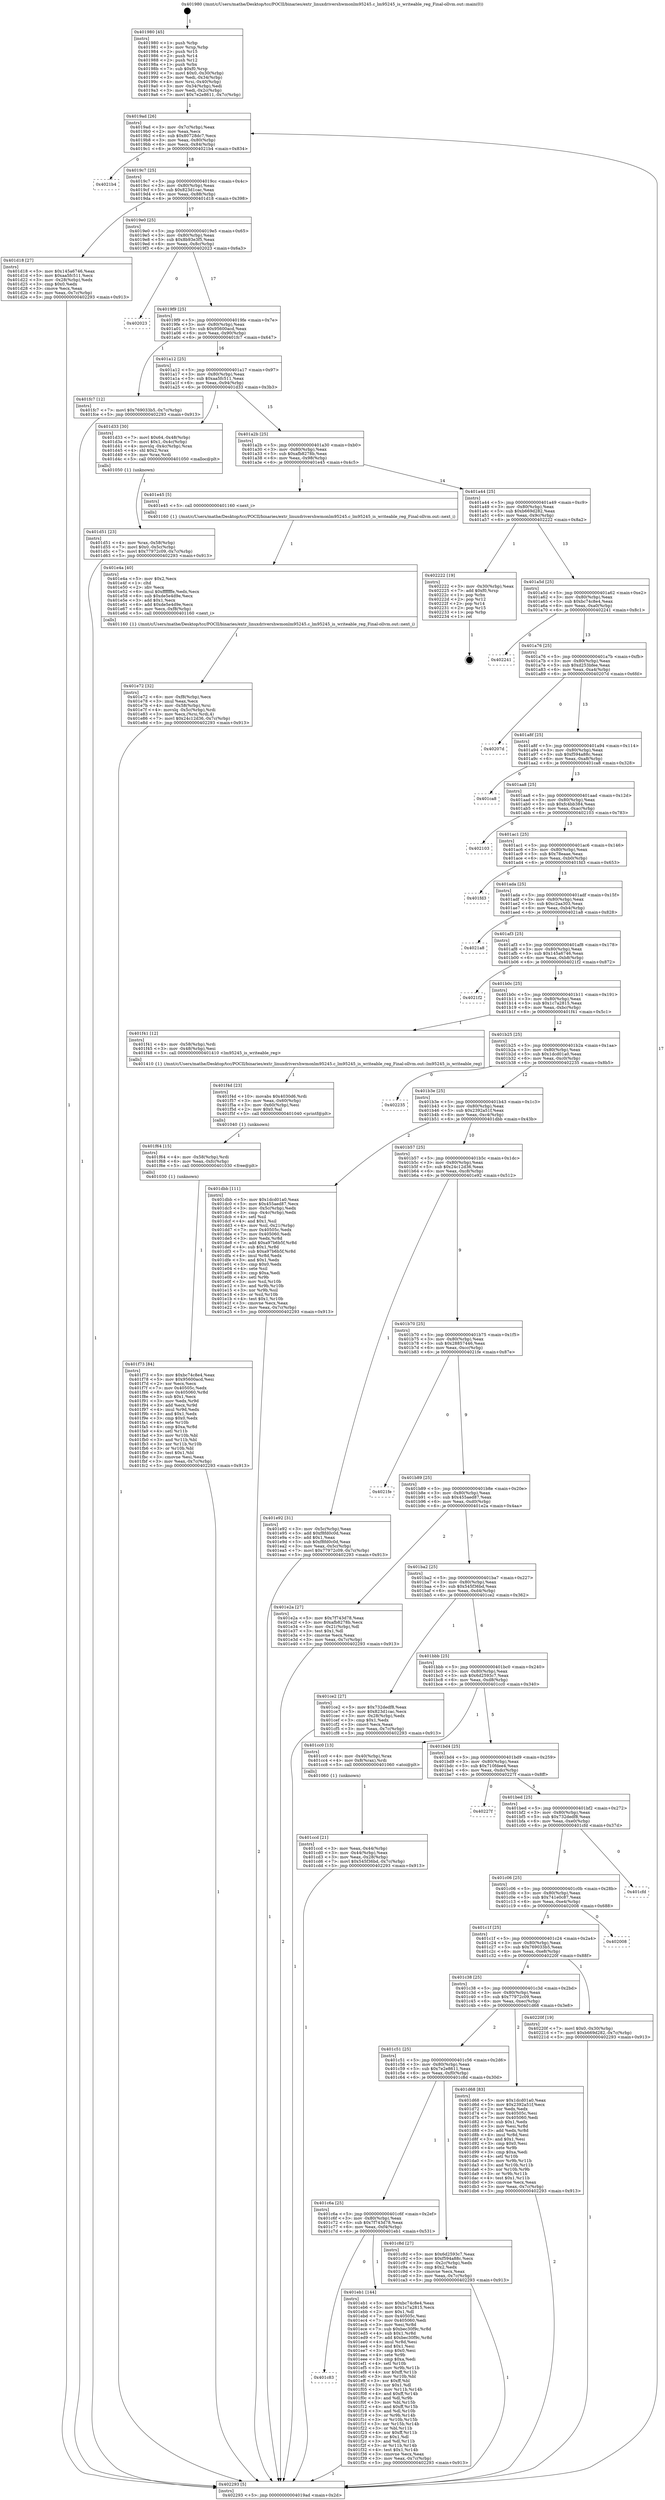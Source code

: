 digraph "0x401980" {
  label = "0x401980 (/mnt/c/Users/mathe/Desktop/tcc/POCII/binaries/extr_linuxdrivershwmonlm95245.c_lm95245_is_writeable_reg_Final-ollvm.out::main(0))"
  labelloc = "t"
  node[shape=record]

  Entry [label="",width=0.3,height=0.3,shape=circle,fillcolor=black,style=filled]
  "0x4019ad" [label="{
     0x4019ad [26]\l
     | [instrs]\l
     &nbsp;&nbsp;0x4019ad \<+3\>: mov -0x7c(%rbp),%eax\l
     &nbsp;&nbsp;0x4019b0 \<+2\>: mov %eax,%ecx\l
     &nbsp;&nbsp;0x4019b2 \<+6\>: sub $0x80728dc7,%ecx\l
     &nbsp;&nbsp;0x4019b8 \<+3\>: mov %eax,-0x80(%rbp)\l
     &nbsp;&nbsp;0x4019bb \<+6\>: mov %ecx,-0x84(%rbp)\l
     &nbsp;&nbsp;0x4019c1 \<+6\>: je 00000000004021b4 \<main+0x834\>\l
  }"]
  "0x4021b4" [label="{
     0x4021b4\l
  }", style=dashed]
  "0x4019c7" [label="{
     0x4019c7 [25]\l
     | [instrs]\l
     &nbsp;&nbsp;0x4019c7 \<+5\>: jmp 00000000004019cc \<main+0x4c\>\l
     &nbsp;&nbsp;0x4019cc \<+3\>: mov -0x80(%rbp),%eax\l
     &nbsp;&nbsp;0x4019cf \<+5\>: sub $0x823d1cac,%eax\l
     &nbsp;&nbsp;0x4019d4 \<+6\>: mov %eax,-0x88(%rbp)\l
     &nbsp;&nbsp;0x4019da \<+6\>: je 0000000000401d18 \<main+0x398\>\l
  }"]
  Exit [label="",width=0.3,height=0.3,shape=circle,fillcolor=black,style=filled,peripheries=2]
  "0x401d18" [label="{
     0x401d18 [27]\l
     | [instrs]\l
     &nbsp;&nbsp;0x401d18 \<+5\>: mov $0x145a6746,%eax\l
     &nbsp;&nbsp;0x401d1d \<+5\>: mov $0xaa5fc511,%ecx\l
     &nbsp;&nbsp;0x401d22 \<+3\>: mov -0x28(%rbp),%edx\l
     &nbsp;&nbsp;0x401d25 \<+3\>: cmp $0x0,%edx\l
     &nbsp;&nbsp;0x401d28 \<+3\>: cmove %ecx,%eax\l
     &nbsp;&nbsp;0x401d2b \<+3\>: mov %eax,-0x7c(%rbp)\l
     &nbsp;&nbsp;0x401d2e \<+5\>: jmp 0000000000402293 \<main+0x913\>\l
  }"]
  "0x4019e0" [label="{
     0x4019e0 [25]\l
     | [instrs]\l
     &nbsp;&nbsp;0x4019e0 \<+5\>: jmp 00000000004019e5 \<main+0x65\>\l
     &nbsp;&nbsp;0x4019e5 \<+3\>: mov -0x80(%rbp),%eax\l
     &nbsp;&nbsp;0x4019e8 \<+5\>: sub $0x8b93e3f5,%eax\l
     &nbsp;&nbsp;0x4019ed \<+6\>: mov %eax,-0x8c(%rbp)\l
     &nbsp;&nbsp;0x4019f3 \<+6\>: je 0000000000402023 \<main+0x6a3\>\l
  }"]
  "0x401f73" [label="{
     0x401f73 [84]\l
     | [instrs]\l
     &nbsp;&nbsp;0x401f73 \<+5\>: mov $0xbc74c8e4,%eax\l
     &nbsp;&nbsp;0x401f78 \<+5\>: mov $0x95600acd,%esi\l
     &nbsp;&nbsp;0x401f7d \<+2\>: xor %ecx,%ecx\l
     &nbsp;&nbsp;0x401f7f \<+7\>: mov 0x40505c,%edx\l
     &nbsp;&nbsp;0x401f86 \<+8\>: mov 0x405060,%r8d\l
     &nbsp;&nbsp;0x401f8e \<+3\>: sub $0x1,%ecx\l
     &nbsp;&nbsp;0x401f91 \<+3\>: mov %edx,%r9d\l
     &nbsp;&nbsp;0x401f94 \<+3\>: add %ecx,%r9d\l
     &nbsp;&nbsp;0x401f97 \<+4\>: imul %r9d,%edx\l
     &nbsp;&nbsp;0x401f9b \<+3\>: and $0x1,%edx\l
     &nbsp;&nbsp;0x401f9e \<+3\>: cmp $0x0,%edx\l
     &nbsp;&nbsp;0x401fa1 \<+4\>: sete %r10b\l
     &nbsp;&nbsp;0x401fa5 \<+4\>: cmp $0xa,%r8d\l
     &nbsp;&nbsp;0x401fa9 \<+4\>: setl %r11b\l
     &nbsp;&nbsp;0x401fad \<+3\>: mov %r10b,%bl\l
     &nbsp;&nbsp;0x401fb0 \<+3\>: and %r11b,%bl\l
     &nbsp;&nbsp;0x401fb3 \<+3\>: xor %r11b,%r10b\l
     &nbsp;&nbsp;0x401fb6 \<+3\>: or %r10b,%bl\l
     &nbsp;&nbsp;0x401fb9 \<+3\>: test $0x1,%bl\l
     &nbsp;&nbsp;0x401fbc \<+3\>: cmovne %esi,%eax\l
     &nbsp;&nbsp;0x401fbf \<+3\>: mov %eax,-0x7c(%rbp)\l
     &nbsp;&nbsp;0x401fc2 \<+5\>: jmp 0000000000402293 \<main+0x913\>\l
  }"]
  "0x402023" [label="{
     0x402023\l
  }", style=dashed]
  "0x4019f9" [label="{
     0x4019f9 [25]\l
     | [instrs]\l
     &nbsp;&nbsp;0x4019f9 \<+5\>: jmp 00000000004019fe \<main+0x7e\>\l
     &nbsp;&nbsp;0x4019fe \<+3\>: mov -0x80(%rbp),%eax\l
     &nbsp;&nbsp;0x401a01 \<+5\>: sub $0x95600acd,%eax\l
     &nbsp;&nbsp;0x401a06 \<+6\>: mov %eax,-0x90(%rbp)\l
     &nbsp;&nbsp;0x401a0c \<+6\>: je 0000000000401fc7 \<main+0x647\>\l
  }"]
  "0x401f64" [label="{
     0x401f64 [15]\l
     | [instrs]\l
     &nbsp;&nbsp;0x401f64 \<+4\>: mov -0x58(%rbp),%rdi\l
     &nbsp;&nbsp;0x401f68 \<+6\>: mov %eax,-0xfc(%rbp)\l
     &nbsp;&nbsp;0x401f6e \<+5\>: call 0000000000401030 \<free@plt\>\l
     | [calls]\l
     &nbsp;&nbsp;0x401030 \{1\} (unknown)\l
  }"]
  "0x401fc7" [label="{
     0x401fc7 [12]\l
     | [instrs]\l
     &nbsp;&nbsp;0x401fc7 \<+7\>: movl $0x769033b5,-0x7c(%rbp)\l
     &nbsp;&nbsp;0x401fce \<+5\>: jmp 0000000000402293 \<main+0x913\>\l
  }"]
  "0x401a12" [label="{
     0x401a12 [25]\l
     | [instrs]\l
     &nbsp;&nbsp;0x401a12 \<+5\>: jmp 0000000000401a17 \<main+0x97\>\l
     &nbsp;&nbsp;0x401a17 \<+3\>: mov -0x80(%rbp),%eax\l
     &nbsp;&nbsp;0x401a1a \<+5\>: sub $0xaa5fc511,%eax\l
     &nbsp;&nbsp;0x401a1f \<+6\>: mov %eax,-0x94(%rbp)\l
     &nbsp;&nbsp;0x401a25 \<+6\>: je 0000000000401d33 \<main+0x3b3\>\l
  }"]
  "0x401f4d" [label="{
     0x401f4d [23]\l
     | [instrs]\l
     &nbsp;&nbsp;0x401f4d \<+10\>: movabs $0x4030d6,%rdi\l
     &nbsp;&nbsp;0x401f57 \<+3\>: mov %eax,-0x60(%rbp)\l
     &nbsp;&nbsp;0x401f5a \<+3\>: mov -0x60(%rbp),%esi\l
     &nbsp;&nbsp;0x401f5d \<+2\>: mov $0x0,%al\l
     &nbsp;&nbsp;0x401f5f \<+5\>: call 0000000000401040 \<printf@plt\>\l
     | [calls]\l
     &nbsp;&nbsp;0x401040 \{1\} (unknown)\l
  }"]
  "0x401d33" [label="{
     0x401d33 [30]\l
     | [instrs]\l
     &nbsp;&nbsp;0x401d33 \<+7\>: movl $0x64,-0x48(%rbp)\l
     &nbsp;&nbsp;0x401d3a \<+7\>: movl $0x1,-0x4c(%rbp)\l
     &nbsp;&nbsp;0x401d41 \<+4\>: movslq -0x4c(%rbp),%rax\l
     &nbsp;&nbsp;0x401d45 \<+4\>: shl $0x2,%rax\l
     &nbsp;&nbsp;0x401d49 \<+3\>: mov %rax,%rdi\l
     &nbsp;&nbsp;0x401d4c \<+5\>: call 0000000000401050 \<malloc@plt\>\l
     | [calls]\l
     &nbsp;&nbsp;0x401050 \{1\} (unknown)\l
  }"]
  "0x401a2b" [label="{
     0x401a2b [25]\l
     | [instrs]\l
     &nbsp;&nbsp;0x401a2b \<+5\>: jmp 0000000000401a30 \<main+0xb0\>\l
     &nbsp;&nbsp;0x401a30 \<+3\>: mov -0x80(%rbp),%eax\l
     &nbsp;&nbsp;0x401a33 \<+5\>: sub $0xafb8278b,%eax\l
     &nbsp;&nbsp;0x401a38 \<+6\>: mov %eax,-0x98(%rbp)\l
     &nbsp;&nbsp;0x401a3e \<+6\>: je 0000000000401e45 \<main+0x4c5\>\l
  }"]
  "0x401c83" [label="{
     0x401c83\l
  }", style=dashed]
  "0x401e45" [label="{
     0x401e45 [5]\l
     | [instrs]\l
     &nbsp;&nbsp;0x401e45 \<+5\>: call 0000000000401160 \<next_i\>\l
     | [calls]\l
     &nbsp;&nbsp;0x401160 \{1\} (/mnt/c/Users/mathe/Desktop/tcc/POCII/binaries/extr_linuxdrivershwmonlm95245.c_lm95245_is_writeable_reg_Final-ollvm.out::next_i)\l
  }"]
  "0x401a44" [label="{
     0x401a44 [25]\l
     | [instrs]\l
     &nbsp;&nbsp;0x401a44 \<+5\>: jmp 0000000000401a49 \<main+0xc9\>\l
     &nbsp;&nbsp;0x401a49 \<+3\>: mov -0x80(%rbp),%eax\l
     &nbsp;&nbsp;0x401a4c \<+5\>: sub $0xb669d282,%eax\l
     &nbsp;&nbsp;0x401a51 \<+6\>: mov %eax,-0x9c(%rbp)\l
     &nbsp;&nbsp;0x401a57 \<+6\>: je 0000000000402222 \<main+0x8a2\>\l
  }"]
  "0x401eb1" [label="{
     0x401eb1 [144]\l
     | [instrs]\l
     &nbsp;&nbsp;0x401eb1 \<+5\>: mov $0xbc74c8e4,%eax\l
     &nbsp;&nbsp;0x401eb6 \<+5\>: mov $0x1c7a2815,%ecx\l
     &nbsp;&nbsp;0x401ebb \<+2\>: mov $0x1,%dl\l
     &nbsp;&nbsp;0x401ebd \<+7\>: mov 0x40505c,%esi\l
     &nbsp;&nbsp;0x401ec4 \<+7\>: mov 0x405060,%edi\l
     &nbsp;&nbsp;0x401ecb \<+3\>: mov %esi,%r8d\l
     &nbsp;&nbsp;0x401ece \<+7\>: sub $0xbec30f9c,%r8d\l
     &nbsp;&nbsp;0x401ed5 \<+4\>: sub $0x1,%r8d\l
     &nbsp;&nbsp;0x401ed9 \<+7\>: add $0xbec30f9c,%r8d\l
     &nbsp;&nbsp;0x401ee0 \<+4\>: imul %r8d,%esi\l
     &nbsp;&nbsp;0x401ee4 \<+3\>: and $0x1,%esi\l
     &nbsp;&nbsp;0x401ee7 \<+3\>: cmp $0x0,%esi\l
     &nbsp;&nbsp;0x401eea \<+4\>: sete %r9b\l
     &nbsp;&nbsp;0x401eee \<+3\>: cmp $0xa,%edi\l
     &nbsp;&nbsp;0x401ef1 \<+4\>: setl %r10b\l
     &nbsp;&nbsp;0x401ef5 \<+3\>: mov %r9b,%r11b\l
     &nbsp;&nbsp;0x401ef8 \<+4\>: xor $0xff,%r11b\l
     &nbsp;&nbsp;0x401efc \<+3\>: mov %r10b,%bl\l
     &nbsp;&nbsp;0x401eff \<+3\>: xor $0xff,%bl\l
     &nbsp;&nbsp;0x401f02 \<+3\>: xor $0x1,%dl\l
     &nbsp;&nbsp;0x401f05 \<+3\>: mov %r11b,%r14b\l
     &nbsp;&nbsp;0x401f08 \<+4\>: and $0xff,%r14b\l
     &nbsp;&nbsp;0x401f0c \<+3\>: and %dl,%r9b\l
     &nbsp;&nbsp;0x401f0f \<+3\>: mov %bl,%r15b\l
     &nbsp;&nbsp;0x401f12 \<+4\>: and $0xff,%r15b\l
     &nbsp;&nbsp;0x401f16 \<+3\>: and %dl,%r10b\l
     &nbsp;&nbsp;0x401f19 \<+3\>: or %r9b,%r14b\l
     &nbsp;&nbsp;0x401f1c \<+3\>: or %r10b,%r15b\l
     &nbsp;&nbsp;0x401f1f \<+3\>: xor %r15b,%r14b\l
     &nbsp;&nbsp;0x401f22 \<+3\>: or %bl,%r11b\l
     &nbsp;&nbsp;0x401f25 \<+4\>: xor $0xff,%r11b\l
     &nbsp;&nbsp;0x401f29 \<+3\>: or $0x1,%dl\l
     &nbsp;&nbsp;0x401f2c \<+3\>: and %dl,%r11b\l
     &nbsp;&nbsp;0x401f2f \<+3\>: or %r11b,%r14b\l
     &nbsp;&nbsp;0x401f32 \<+4\>: test $0x1,%r14b\l
     &nbsp;&nbsp;0x401f36 \<+3\>: cmovne %ecx,%eax\l
     &nbsp;&nbsp;0x401f39 \<+3\>: mov %eax,-0x7c(%rbp)\l
     &nbsp;&nbsp;0x401f3c \<+5\>: jmp 0000000000402293 \<main+0x913\>\l
  }"]
  "0x402222" [label="{
     0x402222 [19]\l
     | [instrs]\l
     &nbsp;&nbsp;0x402222 \<+3\>: mov -0x30(%rbp),%eax\l
     &nbsp;&nbsp;0x402225 \<+7\>: add $0xf0,%rsp\l
     &nbsp;&nbsp;0x40222c \<+1\>: pop %rbx\l
     &nbsp;&nbsp;0x40222d \<+2\>: pop %r12\l
     &nbsp;&nbsp;0x40222f \<+2\>: pop %r14\l
     &nbsp;&nbsp;0x402231 \<+2\>: pop %r15\l
     &nbsp;&nbsp;0x402233 \<+1\>: pop %rbp\l
     &nbsp;&nbsp;0x402234 \<+1\>: ret\l
  }"]
  "0x401a5d" [label="{
     0x401a5d [25]\l
     | [instrs]\l
     &nbsp;&nbsp;0x401a5d \<+5\>: jmp 0000000000401a62 \<main+0xe2\>\l
     &nbsp;&nbsp;0x401a62 \<+3\>: mov -0x80(%rbp),%eax\l
     &nbsp;&nbsp;0x401a65 \<+5\>: sub $0xbc74c8e4,%eax\l
     &nbsp;&nbsp;0x401a6a \<+6\>: mov %eax,-0xa0(%rbp)\l
     &nbsp;&nbsp;0x401a70 \<+6\>: je 0000000000402241 \<main+0x8c1\>\l
  }"]
  "0x401e72" [label="{
     0x401e72 [32]\l
     | [instrs]\l
     &nbsp;&nbsp;0x401e72 \<+6\>: mov -0xf8(%rbp),%ecx\l
     &nbsp;&nbsp;0x401e78 \<+3\>: imul %eax,%ecx\l
     &nbsp;&nbsp;0x401e7b \<+4\>: mov -0x58(%rbp),%rsi\l
     &nbsp;&nbsp;0x401e7f \<+4\>: movslq -0x5c(%rbp),%rdi\l
     &nbsp;&nbsp;0x401e83 \<+3\>: mov %ecx,(%rsi,%rdi,4)\l
     &nbsp;&nbsp;0x401e86 \<+7\>: movl $0x24c12d36,-0x7c(%rbp)\l
     &nbsp;&nbsp;0x401e8d \<+5\>: jmp 0000000000402293 \<main+0x913\>\l
  }"]
  "0x402241" [label="{
     0x402241\l
  }", style=dashed]
  "0x401a76" [label="{
     0x401a76 [25]\l
     | [instrs]\l
     &nbsp;&nbsp;0x401a76 \<+5\>: jmp 0000000000401a7b \<main+0xfb\>\l
     &nbsp;&nbsp;0x401a7b \<+3\>: mov -0x80(%rbp),%eax\l
     &nbsp;&nbsp;0x401a7e \<+5\>: sub $0xd253bfee,%eax\l
     &nbsp;&nbsp;0x401a83 \<+6\>: mov %eax,-0xa4(%rbp)\l
     &nbsp;&nbsp;0x401a89 \<+6\>: je 000000000040207d \<main+0x6fd\>\l
  }"]
  "0x401e4a" [label="{
     0x401e4a [40]\l
     | [instrs]\l
     &nbsp;&nbsp;0x401e4a \<+5\>: mov $0x2,%ecx\l
     &nbsp;&nbsp;0x401e4f \<+1\>: cltd\l
     &nbsp;&nbsp;0x401e50 \<+2\>: idiv %ecx\l
     &nbsp;&nbsp;0x401e52 \<+6\>: imul $0xfffffffe,%edx,%ecx\l
     &nbsp;&nbsp;0x401e58 \<+6\>: sub $0xde5e4d9e,%ecx\l
     &nbsp;&nbsp;0x401e5e \<+3\>: add $0x1,%ecx\l
     &nbsp;&nbsp;0x401e61 \<+6\>: add $0xde5e4d9e,%ecx\l
     &nbsp;&nbsp;0x401e67 \<+6\>: mov %ecx,-0xf8(%rbp)\l
     &nbsp;&nbsp;0x401e6d \<+5\>: call 0000000000401160 \<next_i\>\l
     | [calls]\l
     &nbsp;&nbsp;0x401160 \{1\} (/mnt/c/Users/mathe/Desktop/tcc/POCII/binaries/extr_linuxdrivershwmonlm95245.c_lm95245_is_writeable_reg_Final-ollvm.out::next_i)\l
  }"]
  "0x40207d" [label="{
     0x40207d\l
  }", style=dashed]
  "0x401a8f" [label="{
     0x401a8f [25]\l
     | [instrs]\l
     &nbsp;&nbsp;0x401a8f \<+5\>: jmp 0000000000401a94 \<main+0x114\>\l
     &nbsp;&nbsp;0x401a94 \<+3\>: mov -0x80(%rbp),%eax\l
     &nbsp;&nbsp;0x401a97 \<+5\>: sub $0xf594a88c,%eax\l
     &nbsp;&nbsp;0x401a9c \<+6\>: mov %eax,-0xa8(%rbp)\l
     &nbsp;&nbsp;0x401aa2 \<+6\>: je 0000000000401ca8 \<main+0x328\>\l
  }"]
  "0x401d51" [label="{
     0x401d51 [23]\l
     | [instrs]\l
     &nbsp;&nbsp;0x401d51 \<+4\>: mov %rax,-0x58(%rbp)\l
     &nbsp;&nbsp;0x401d55 \<+7\>: movl $0x0,-0x5c(%rbp)\l
     &nbsp;&nbsp;0x401d5c \<+7\>: movl $0x77972c09,-0x7c(%rbp)\l
     &nbsp;&nbsp;0x401d63 \<+5\>: jmp 0000000000402293 \<main+0x913\>\l
  }"]
  "0x401ca8" [label="{
     0x401ca8\l
  }", style=dashed]
  "0x401aa8" [label="{
     0x401aa8 [25]\l
     | [instrs]\l
     &nbsp;&nbsp;0x401aa8 \<+5\>: jmp 0000000000401aad \<main+0x12d\>\l
     &nbsp;&nbsp;0x401aad \<+3\>: mov -0x80(%rbp),%eax\l
     &nbsp;&nbsp;0x401ab0 \<+5\>: sub $0xfc4bb384,%eax\l
     &nbsp;&nbsp;0x401ab5 \<+6\>: mov %eax,-0xac(%rbp)\l
     &nbsp;&nbsp;0x401abb \<+6\>: je 0000000000402103 \<main+0x783\>\l
  }"]
  "0x401ccd" [label="{
     0x401ccd [21]\l
     | [instrs]\l
     &nbsp;&nbsp;0x401ccd \<+3\>: mov %eax,-0x44(%rbp)\l
     &nbsp;&nbsp;0x401cd0 \<+3\>: mov -0x44(%rbp),%eax\l
     &nbsp;&nbsp;0x401cd3 \<+3\>: mov %eax,-0x28(%rbp)\l
     &nbsp;&nbsp;0x401cd6 \<+7\>: movl $0x545f36bd,-0x7c(%rbp)\l
     &nbsp;&nbsp;0x401cdd \<+5\>: jmp 0000000000402293 \<main+0x913\>\l
  }"]
  "0x402103" [label="{
     0x402103\l
  }", style=dashed]
  "0x401ac1" [label="{
     0x401ac1 [25]\l
     | [instrs]\l
     &nbsp;&nbsp;0x401ac1 \<+5\>: jmp 0000000000401ac6 \<main+0x146\>\l
     &nbsp;&nbsp;0x401ac6 \<+3\>: mov -0x80(%rbp),%eax\l
     &nbsp;&nbsp;0x401ac9 \<+5\>: sub $0x78eaae,%eax\l
     &nbsp;&nbsp;0x401ace \<+6\>: mov %eax,-0xb0(%rbp)\l
     &nbsp;&nbsp;0x401ad4 \<+6\>: je 0000000000401fd3 \<main+0x653\>\l
  }"]
  "0x401980" [label="{
     0x401980 [45]\l
     | [instrs]\l
     &nbsp;&nbsp;0x401980 \<+1\>: push %rbp\l
     &nbsp;&nbsp;0x401981 \<+3\>: mov %rsp,%rbp\l
     &nbsp;&nbsp;0x401984 \<+2\>: push %r15\l
     &nbsp;&nbsp;0x401986 \<+2\>: push %r14\l
     &nbsp;&nbsp;0x401988 \<+2\>: push %r12\l
     &nbsp;&nbsp;0x40198a \<+1\>: push %rbx\l
     &nbsp;&nbsp;0x40198b \<+7\>: sub $0xf0,%rsp\l
     &nbsp;&nbsp;0x401992 \<+7\>: movl $0x0,-0x30(%rbp)\l
     &nbsp;&nbsp;0x401999 \<+3\>: mov %edi,-0x34(%rbp)\l
     &nbsp;&nbsp;0x40199c \<+4\>: mov %rsi,-0x40(%rbp)\l
     &nbsp;&nbsp;0x4019a0 \<+3\>: mov -0x34(%rbp),%edi\l
     &nbsp;&nbsp;0x4019a3 \<+3\>: mov %edi,-0x2c(%rbp)\l
     &nbsp;&nbsp;0x4019a6 \<+7\>: movl $0x7e2e8611,-0x7c(%rbp)\l
  }"]
  "0x401fd3" [label="{
     0x401fd3\l
  }", style=dashed]
  "0x401ada" [label="{
     0x401ada [25]\l
     | [instrs]\l
     &nbsp;&nbsp;0x401ada \<+5\>: jmp 0000000000401adf \<main+0x15f\>\l
     &nbsp;&nbsp;0x401adf \<+3\>: mov -0x80(%rbp),%eax\l
     &nbsp;&nbsp;0x401ae2 \<+5\>: sub $0xc2aa303,%eax\l
     &nbsp;&nbsp;0x401ae7 \<+6\>: mov %eax,-0xb4(%rbp)\l
     &nbsp;&nbsp;0x401aed \<+6\>: je 00000000004021a8 \<main+0x828\>\l
  }"]
  "0x402293" [label="{
     0x402293 [5]\l
     | [instrs]\l
     &nbsp;&nbsp;0x402293 \<+5\>: jmp 00000000004019ad \<main+0x2d\>\l
  }"]
  "0x4021a8" [label="{
     0x4021a8\l
  }", style=dashed]
  "0x401af3" [label="{
     0x401af3 [25]\l
     | [instrs]\l
     &nbsp;&nbsp;0x401af3 \<+5\>: jmp 0000000000401af8 \<main+0x178\>\l
     &nbsp;&nbsp;0x401af8 \<+3\>: mov -0x80(%rbp),%eax\l
     &nbsp;&nbsp;0x401afb \<+5\>: sub $0x145a6746,%eax\l
     &nbsp;&nbsp;0x401b00 \<+6\>: mov %eax,-0xb8(%rbp)\l
     &nbsp;&nbsp;0x401b06 \<+6\>: je 00000000004021f2 \<main+0x872\>\l
  }"]
  "0x401c6a" [label="{
     0x401c6a [25]\l
     | [instrs]\l
     &nbsp;&nbsp;0x401c6a \<+5\>: jmp 0000000000401c6f \<main+0x2ef\>\l
     &nbsp;&nbsp;0x401c6f \<+3\>: mov -0x80(%rbp),%eax\l
     &nbsp;&nbsp;0x401c72 \<+5\>: sub $0x7f743d78,%eax\l
     &nbsp;&nbsp;0x401c77 \<+6\>: mov %eax,-0xf4(%rbp)\l
     &nbsp;&nbsp;0x401c7d \<+6\>: je 0000000000401eb1 \<main+0x531\>\l
  }"]
  "0x4021f2" [label="{
     0x4021f2\l
  }", style=dashed]
  "0x401b0c" [label="{
     0x401b0c [25]\l
     | [instrs]\l
     &nbsp;&nbsp;0x401b0c \<+5\>: jmp 0000000000401b11 \<main+0x191\>\l
     &nbsp;&nbsp;0x401b11 \<+3\>: mov -0x80(%rbp),%eax\l
     &nbsp;&nbsp;0x401b14 \<+5\>: sub $0x1c7a2815,%eax\l
     &nbsp;&nbsp;0x401b19 \<+6\>: mov %eax,-0xbc(%rbp)\l
     &nbsp;&nbsp;0x401b1f \<+6\>: je 0000000000401f41 \<main+0x5c1\>\l
  }"]
  "0x401c8d" [label="{
     0x401c8d [27]\l
     | [instrs]\l
     &nbsp;&nbsp;0x401c8d \<+5\>: mov $0x6d2593c7,%eax\l
     &nbsp;&nbsp;0x401c92 \<+5\>: mov $0xf594a88c,%ecx\l
     &nbsp;&nbsp;0x401c97 \<+3\>: mov -0x2c(%rbp),%edx\l
     &nbsp;&nbsp;0x401c9a \<+3\>: cmp $0x2,%edx\l
     &nbsp;&nbsp;0x401c9d \<+3\>: cmovne %ecx,%eax\l
     &nbsp;&nbsp;0x401ca0 \<+3\>: mov %eax,-0x7c(%rbp)\l
     &nbsp;&nbsp;0x401ca3 \<+5\>: jmp 0000000000402293 \<main+0x913\>\l
  }"]
  "0x401f41" [label="{
     0x401f41 [12]\l
     | [instrs]\l
     &nbsp;&nbsp;0x401f41 \<+4\>: mov -0x58(%rbp),%rdi\l
     &nbsp;&nbsp;0x401f45 \<+3\>: mov -0x48(%rbp),%esi\l
     &nbsp;&nbsp;0x401f48 \<+5\>: call 0000000000401410 \<lm95245_is_writeable_reg\>\l
     | [calls]\l
     &nbsp;&nbsp;0x401410 \{1\} (/mnt/c/Users/mathe/Desktop/tcc/POCII/binaries/extr_linuxdrivershwmonlm95245.c_lm95245_is_writeable_reg_Final-ollvm.out::lm95245_is_writeable_reg)\l
  }"]
  "0x401b25" [label="{
     0x401b25 [25]\l
     | [instrs]\l
     &nbsp;&nbsp;0x401b25 \<+5\>: jmp 0000000000401b2a \<main+0x1aa\>\l
     &nbsp;&nbsp;0x401b2a \<+3\>: mov -0x80(%rbp),%eax\l
     &nbsp;&nbsp;0x401b2d \<+5\>: sub $0x1dcd01a0,%eax\l
     &nbsp;&nbsp;0x401b32 \<+6\>: mov %eax,-0xc0(%rbp)\l
     &nbsp;&nbsp;0x401b38 \<+6\>: je 0000000000402235 \<main+0x8b5\>\l
  }"]
  "0x401c51" [label="{
     0x401c51 [25]\l
     | [instrs]\l
     &nbsp;&nbsp;0x401c51 \<+5\>: jmp 0000000000401c56 \<main+0x2d6\>\l
     &nbsp;&nbsp;0x401c56 \<+3\>: mov -0x80(%rbp),%eax\l
     &nbsp;&nbsp;0x401c59 \<+5\>: sub $0x7e2e8611,%eax\l
     &nbsp;&nbsp;0x401c5e \<+6\>: mov %eax,-0xf0(%rbp)\l
     &nbsp;&nbsp;0x401c64 \<+6\>: je 0000000000401c8d \<main+0x30d\>\l
  }"]
  "0x402235" [label="{
     0x402235\l
  }", style=dashed]
  "0x401b3e" [label="{
     0x401b3e [25]\l
     | [instrs]\l
     &nbsp;&nbsp;0x401b3e \<+5\>: jmp 0000000000401b43 \<main+0x1c3\>\l
     &nbsp;&nbsp;0x401b43 \<+3\>: mov -0x80(%rbp),%eax\l
     &nbsp;&nbsp;0x401b46 \<+5\>: sub $0x2392a51f,%eax\l
     &nbsp;&nbsp;0x401b4b \<+6\>: mov %eax,-0xc4(%rbp)\l
     &nbsp;&nbsp;0x401b51 \<+6\>: je 0000000000401dbb \<main+0x43b\>\l
  }"]
  "0x401d68" [label="{
     0x401d68 [83]\l
     | [instrs]\l
     &nbsp;&nbsp;0x401d68 \<+5\>: mov $0x1dcd01a0,%eax\l
     &nbsp;&nbsp;0x401d6d \<+5\>: mov $0x2392a51f,%ecx\l
     &nbsp;&nbsp;0x401d72 \<+2\>: xor %edx,%edx\l
     &nbsp;&nbsp;0x401d74 \<+7\>: mov 0x40505c,%esi\l
     &nbsp;&nbsp;0x401d7b \<+7\>: mov 0x405060,%edi\l
     &nbsp;&nbsp;0x401d82 \<+3\>: sub $0x1,%edx\l
     &nbsp;&nbsp;0x401d85 \<+3\>: mov %esi,%r8d\l
     &nbsp;&nbsp;0x401d88 \<+3\>: add %edx,%r8d\l
     &nbsp;&nbsp;0x401d8b \<+4\>: imul %r8d,%esi\l
     &nbsp;&nbsp;0x401d8f \<+3\>: and $0x1,%esi\l
     &nbsp;&nbsp;0x401d92 \<+3\>: cmp $0x0,%esi\l
     &nbsp;&nbsp;0x401d95 \<+4\>: sete %r9b\l
     &nbsp;&nbsp;0x401d99 \<+3\>: cmp $0xa,%edi\l
     &nbsp;&nbsp;0x401d9c \<+4\>: setl %r10b\l
     &nbsp;&nbsp;0x401da0 \<+3\>: mov %r9b,%r11b\l
     &nbsp;&nbsp;0x401da3 \<+3\>: and %r10b,%r11b\l
     &nbsp;&nbsp;0x401da6 \<+3\>: xor %r10b,%r9b\l
     &nbsp;&nbsp;0x401da9 \<+3\>: or %r9b,%r11b\l
     &nbsp;&nbsp;0x401dac \<+4\>: test $0x1,%r11b\l
     &nbsp;&nbsp;0x401db0 \<+3\>: cmovne %ecx,%eax\l
     &nbsp;&nbsp;0x401db3 \<+3\>: mov %eax,-0x7c(%rbp)\l
     &nbsp;&nbsp;0x401db6 \<+5\>: jmp 0000000000402293 \<main+0x913\>\l
  }"]
  "0x401dbb" [label="{
     0x401dbb [111]\l
     | [instrs]\l
     &nbsp;&nbsp;0x401dbb \<+5\>: mov $0x1dcd01a0,%eax\l
     &nbsp;&nbsp;0x401dc0 \<+5\>: mov $0x455aed87,%ecx\l
     &nbsp;&nbsp;0x401dc5 \<+3\>: mov -0x5c(%rbp),%edx\l
     &nbsp;&nbsp;0x401dc8 \<+3\>: cmp -0x4c(%rbp),%edx\l
     &nbsp;&nbsp;0x401dcb \<+4\>: setl %sil\l
     &nbsp;&nbsp;0x401dcf \<+4\>: and $0x1,%sil\l
     &nbsp;&nbsp;0x401dd3 \<+4\>: mov %sil,-0x21(%rbp)\l
     &nbsp;&nbsp;0x401dd7 \<+7\>: mov 0x40505c,%edx\l
     &nbsp;&nbsp;0x401dde \<+7\>: mov 0x405060,%edi\l
     &nbsp;&nbsp;0x401de5 \<+3\>: mov %edx,%r8d\l
     &nbsp;&nbsp;0x401de8 \<+7\>: add $0xa97b6b5f,%r8d\l
     &nbsp;&nbsp;0x401def \<+4\>: sub $0x1,%r8d\l
     &nbsp;&nbsp;0x401df3 \<+7\>: sub $0xa97b6b5f,%r8d\l
     &nbsp;&nbsp;0x401dfa \<+4\>: imul %r8d,%edx\l
     &nbsp;&nbsp;0x401dfe \<+3\>: and $0x1,%edx\l
     &nbsp;&nbsp;0x401e01 \<+3\>: cmp $0x0,%edx\l
     &nbsp;&nbsp;0x401e04 \<+4\>: sete %sil\l
     &nbsp;&nbsp;0x401e08 \<+3\>: cmp $0xa,%edi\l
     &nbsp;&nbsp;0x401e0b \<+4\>: setl %r9b\l
     &nbsp;&nbsp;0x401e0f \<+3\>: mov %sil,%r10b\l
     &nbsp;&nbsp;0x401e12 \<+3\>: and %r9b,%r10b\l
     &nbsp;&nbsp;0x401e15 \<+3\>: xor %r9b,%sil\l
     &nbsp;&nbsp;0x401e18 \<+3\>: or %sil,%r10b\l
     &nbsp;&nbsp;0x401e1b \<+4\>: test $0x1,%r10b\l
     &nbsp;&nbsp;0x401e1f \<+3\>: cmovne %ecx,%eax\l
     &nbsp;&nbsp;0x401e22 \<+3\>: mov %eax,-0x7c(%rbp)\l
     &nbsp;&nbsp;0x401e25 \<+5\>: jmp 0000000000402293 \<main+0x913\>\l
  }"]
  "0x401b57" [label="{
     0x401b57 [25]\l
     | [instrs]\l
     &nbsp;&nbsp;0x401b57 \<+5\>: jmp 0000000000401b5c \<main+0x1dc\>\l
     &nbsp;&nbsp;0x401b5c \<+3\>: mov -0x80(%rbp),%eax\l
     &nbsp;&nbsp;0x401b5f \<+5\>: sub $0x24c12d36,%eax\l
     &nbsp;&nbsp;0x401b64 \<+6\>: mov %eax,-0xc8(%rbp)\l
     &nbsp;&nbsp;0x401b6a \<+6\>: je 0000000000401e92 \<main+0x512\>\l
  }"]
  "0x401c38" [label="{
     0x401c38 [25]\l
     | [instrs]\l
     &nbsp;&nbsp;0x401c38 \<+5\>: jmp 0000000000401c3d \<main+0x2bd\>\l
     &nbsp;&nbsp;0x401c3d \<+3\>: mov -0x80(%rbp),%eax\l
     &nbsp;&nbsp;0x401c40 \<+5\>: sub $0x77972c09,%eax\l
     &nbsp;&nbsp;0x401c45 \<+6\>: mov %eax,-0xec(%rbp)\l
     &nbsp;&nbsp;0x401c4b \<+6\>: je 0000000000401d68 \<main+0x3e8\>\l
  }"]
  "0x401e92" [label="{
     0x401e92 [31]\l
     | [instrs]\l
     &nbsp;&nbsp;0x401e92 \<+3\>: mov -0x5c(%rbp),%eax\l
     &nbsp;&nbsp;0x401e95 \<+5\>: add $0xf8fd0c0d,%eax\l
     &nbsp;&nbsp;0x401e9a \<+3\>: add $0x1,%eax\l
     &nbsp;&nbsp;0x401e9d \<+5\>: sub $0xf8fd0c0d,%eax\l
     &nbsp;&nbsp;0x401ea2 \<+3\>: mov %eax,-0x5c(%rbp)\l
     &nbsp;&nbsp;0x401ea5 \<+7\>: movl $0x77972c09,-0x7c(%rbp)\l
     &nbsp;&nbsp;0x401eac \<+5\>: jmp 0000000000402293 \<main+0x913\>\l
  }"]
  "0x401b70" [label="{
     0x401b70 [25]\l
     | [instrs]\l
     &nbsp;&nbsp;0x401b70 \<+5\>: jmp 0000000000401b75 \<main+0x1f5\>\l
     &nbsp;&nbsp;0x401b75 \<+3\>: mov -0x80(%rbp),%eax\l
     &nbsp;&nbsp;0x401b78 \<+5\>: sub $0x28857446,%eax\l
     &nbsp;&nbsp;0x401b7d \<+6\>: mov %eax,-0xcc(%rbp)\l
     &nbsp;&nbsp;0x401b83 \<+6\>: je 00000000004021fe \<main+0x87e\>\l
  }"]
  "0x40220f" [label="{
     0x40220f [19]\l
     | [instrs]\l
     &nbsp;&nbsp;0x40220f \<+7\>: movl $0x0,-0x30(%rbp)\l
     &nbsp;&nbsp;0x402216 \<+7\>: movl $0xb669d282,-0x7c(%rbp)\l
     &nbsp;&nbsp;0x40221d \<+5\>: jmp 0000000000402293 \<main+0x913\>\l
  }"]
  "0x4021fe" [label="{
     0x4021fe\l
  }", style=dashed]
  "0x401b89" [label="{
     0x401b89 [25]\l
     | [instrs]\l
     &nbsp;&nbsp;0x401b89 \<+5\>: jmp 0000000000401b8e \<main+0x20e\>\l
     &nbsp;&nbsp;0x401b8e \<+3\>: mov -0x80(%rbp),%eax\l
     &nbsp;&nbsp;0x401b91 \<+5\>: sub $0x455aed87,%eax\l
     &nbsp;&nbsp;0x401b96 \<+6\>: mov %eax,-0xd0(%rbp)\l
     &nbsp;&nbsp;0x401b9c \<+6\>: je 0000000000401e2a \<main+0x4aa\>\l
  }"]
  "0x401c1f" [label="{
     0x401c1f [25]\l
     | [instrs]\l
     &nbsp;&nbsp;0x401c1f \<+5\>: jmp 0000000000401c24 \<main+0x2a4\>\l
     &nbsp;&nbsp;0x401c24 \<+3\>: mov -0x80(%rbp),%eax\l
     &nbsp;&nbsp;0x401c27 \<+5\>: sub $0x769033b5,%eax\l
     &nbsp;&nbsp;0x401c2c \<+6\>: mov %eax,-0xe8(%rbp)\l
     &nbsp;&nbsp;0x401c32 \<+6\>: je 000000000040220f \<main+0x88f\>\l
  }"]
  "0x401e2a" [label="{
     0x401e2a [27]\l
     | [instrs]\l
     &nbsp;&nbsp;0x401e2a \<+5\>: mov $0x7f743d78,%eax\l
     &nbsp;&nbsp;0x401e2f \<+5\>: mov $0xafb8278b,%ecx\l
     &nbsp;&nbsp;0x401e34 \<+3\>: mov -0x21(%rbp),%dl\l
     &nbsp;&nbsp;0x401e37 \<+3\>: test $0x1,%dl\l
     &nbsp;&nbsp;0x401e3a \<+3\>: cmovne %ecx,%eax\l
     &nbsp;&nbsp;0x401e3d \<+3\>: mov %eax,-0x7c(%rbp)\l
     &nbsp;&nbsp;0x401e40 \<+5\>: jmp 0000000000402293 \<main+0x913\>\l
  }"]
  "0x401ba2" [label="{
     0x401ba2 [25]\l
     | [instrs]\l
     &nbsp;&nbsp;0x401ba2 \<+5\>: jmp 0000000000401ba7 \<main+0x227\>\l
     &nbsp;&nbsp;0x401ba7 \<+3\>: mov -0x80(%rbp),%eax\l
     &nbsp;&nbsp;0x401baa \<+5\>: sub $0x545f36bd,%eax\l
     &nbsp;&nbsp;0x401baf \<+6\>: mov %eax,-0xd4(%rbp)\l
     &nbsp;&nbsp;0x401bb5 \<+6\>: je 0000000000401ce2 \<main+0x362\>\l
  }"]
  "0x402008" [label="{
     0x402008\l
  }", style=dashed]
  "0x401ce2" [label="{
     0x401ce2 [27]\l
     | [instrs]\l
     &nbsp;&nbsp;0x401ce2 \<+5\>: mov $0x732dedf8,%eax\l
     &nbsp;&nbsp;0x401ce7 \<+5\>: mov $0x823d1cac,%ecx\l
     &nbsp;&nbsp;0x401cec \<+3\>: mov -0x28(%rbp),%edx\l
     &nbsp;&nbsp;0x401cef \<+3\>: cmp $0x1,%edx\l
     &nbsp;&nbsp;0x401cf2 \<+3\>: cmovl %ecx,%eax\l
     &nbsp;&nbsp;0x401cf5 \<+3\>: mov %eax,-0x7c(%rbp)\l
     &nbsp;&nbsp;0x401cf8 \<+5\>: jmp 0000000000402293 \<main+0x913\>\l
  }"]
  "0x401bbb" [label="{
     0x401bbb [25]\l
     | [instrs]\l
     &nbsp;&nbsp;0x401bbb \<+5\>: jmp 0000000000401bc0 \<main+0x240\>\l
     &nbsp;&nbsp;0x401bc0 \<+3\>: mov -0x80(%rbp),%eax\l
     &nbsp;&nbsp;0x401bc3 \<+5\>: sub $0x6d2593c7,%eax\l
     &nbsp;&nbsp;0x401bc8 \<+6\>: mov %eax,-0xd8(%rbp)\l
     &nbsp;&nbsp;0x401bce \<+6\>: je 0000000000401cc0 \<main+0x340\>\l
  }"]
  "0x401c06" [label="{
     0x401c06 [25]\l
     | [instrs]\l
     &nbsp;&nbsp;0x401c06 \<+5\>: jmp 0000000000401c0b \<main+0x28b\>\l
     &nbsp;&nbsp;0x401c0b \<+3\>: mov -0x80(%rbp),%eax\l
     &nbsp;&nbsp;0x401c0e \<+5\>: sub $0x741e0c87,%eax\l
     &nbsp;&nbsp;0x401c13 \<+6\>: mov %eax,-0xe4(%rbp)\l
     &nbsp;&nbsp;0x401c19 \<+6\>: je 0000000000402008 \<main+0x688\>\l
  }"]
  "0x401cc0" [label="{
     0x401cc0 [13]\l
     | [instrs]\l
     &nbsp;&nbsp;0x401cc0 \<+4\>: mov -0x40(%rbp),%rax\l
     &nbsp;&nbsp;0x401cc4 \<+4\>: mov 0x8(%rax),%rdi\l
     &nbsp;&nbsp;0x401cc8 \<+5\>: call 0000000000401060 \<atoi@plt\>\l
     | [calls]\l
     &nbsp;&nbsp;0x401060 \{1\} (unknown)\l
  }"]
  "0x401bd4" [label="{
     0x401bd4 [25]\l
     | [instrs]\l
     &nbsp;&nbsp;0x401bd4 \<+5\>: jmp 0000000000401bd9 \<main+0x259\>\l
     &nbsp;&nbsp;0x401bd9 \<+3\>: mov -0x80(%rbp),%eax\l
     &nbsp;&nbsp;0x401bdc \<+5\>: sub $0x710fdee4,%eax\l
     &nbsp;&nbsp;0x401be1 \<+6\>: mov %eax,-0xdc(%rbp)\l
     &nbsp;&nbsp;0x401be7 \<+6\>: je 000000000040227f \<main+0x8ff\>\l
  }"]
  "0x401cfd" [label="{
     0x401cfd\l
  }", style=dashed]
  "0x40227f" [label="{
     0x40227f\l
  }", style=dashed]
  "0x401bed" [label="{
     0x401bed [25]\l
     | [instrs]\l
     &nbsp;&nbsp;0x401bed \<+5\>: jmp 0000000000401bf2 \<main+0x272\>\l
     &nbsp;&nbsp;0x401bf2 \<+3\>: mov -0x80(%rbp),%eax\l
     &nbsp;&nbsp;0x401bf5 \<+5\>: sub $0x732dedf8,%eax\l
     &nbsp;&nbsp;0x401bfa \<+6\>: mov %eax,-0xe0(%rbp)\l
     &nbsp;&nbsp;0x401c00 \<+6\>: je 0000000000401cfd \<main+0x37d\>\l
  }"]
  Entry -> "0x401980" [label=" 1"]
  "0x4019ad" -> "0x4021b4" [label=" 0"]
  "0x4019ad" -> "0x4019c7" [label=" 18"]
  "0x402222" -> Exit [label=" 1"]
  "0x4019c7" -> "0x401d18" [label=" 1"]
  "0x4019c7" -> "0x4019e0" [label=" 17"]
  "0x40220f" -> "0x402293" [label=" 1"]
  "0x4019e0" -> "0x402023" [label=" 0"]
  "0x4019e0" -> "0x4019f9" [label=" 17"]
  "0x401fc7" -> "0x402293" [label=" 1"]
  "0x4019f9" -> "0x401fc7" [label=" 1"]
  "0x4019f9" -> "0x401a12" [label=" 16"]
  "0x401f73" -> "0x402293" [label=" 1"]
  "0x401a12" -> "0x401d33" [label=" 1"]
  "0x401a12" -> "0x401a2b" [label=" 15"]
  "0x401f64" -> "0x401f73" [label=" 1"]
  "0x401a2b" -> "0x401e45" [label=" 1"]
  "0x401a2b" -> "0x401a44" [label=" 14"]
  "0x401f4d" -> "0x401f64" [label=" 1"]
  "0x401a44" -> "0x402222" [label=" 1"]
  "0x401a44" -> "0x401a5d" [label=" 13"]
  "0x401f41" -> "0x401f4d" [label=" 1"]
  "0x401a5d" -> "0x402241" [label=" 0"]
  "0x401a5d" -> "0x401a76" [label=" 13"]
  "0x401c6a" -> "0x401c83" [label=" 0"]
  "0x401a76" -> "0x40207d" [label=" 0"]
  "0x401a76" -> "0x401a8f" [label=" 13"]
  "0x401c6a" -> "0x401eb1" [label=" 1"]
  "0x401a8f" -> "0x401ca8" [label=" 0"]
  "0x401a8f" -> "0x401aa8" [label=" 13"]
  "0x401eb1" -> "0x402293" [label=" 1"]
  "0x401aa8" -> "0x402103" [label=" 0"]
  "0x401aa8" -> "0x401ac1" [label=" 13"]
  "0x401e92" -> "0x402293" [label=" 1"]
  "0x401ac1" -> "0x401fd3" [label=" 0"]
  "0x401ac1" -> "0x401ada" [label=" 13"]
  "0x401e72" -> "0x402293" [label=" 1"]
  "0x401ada" -> "0x4021a8" [label=" 0"]
  "0x401ada" -> "0x401af3" [label=" 13"]
  "0x401e4a" -> "0x401e72" [label=" 1"]
  "0x401af3" -> "0x4021f2" [label=" 0"]
  "0x401af3" -> "0x401b0c" [label=" 13"]
  "0x401e45" -> "0x401e4a" [label=" 1"]
  "0x401b0c" -> "0x401f41" [label=" 1"]
  "0x401b0c" -> "0x401b25" [label=" 12"]
  "0x401e2a" -> "0x402293" [label=" 2"]
  "0x401b25" -> "0x402235" [label=" 0"]
  "0x401b25" -> "0x401b3e" [label=" 12"]
  "0x401d68" -> "0x402293" [label=" 2"]
  "0x401b3e" -> "0x401dbb" [label=" 2"]
  "0x401b3e" -> "0x401b57" [label=" 10"]
  "0x401d51" -> "0x402293" [label=" 1"]
  "0x401b57" -> "0x401e92" [label=" 1"]
  "0x401b57" -> "0x401b70" [label=" 9"]
  "0x401d18" -> "0x402293" [label=" 1"]
  "0x401b70" -> "0x4021fe" [label=" 0"]
  "0x401b70" -> "0x401b89" [label=" 9"]
  "0x401ce2" -> "0x402293" [label=" 1"]
  "0x401b89" -> "0x401e2a" [label=" 2"]
  "0x401b89" -> "0x401ba2" [label=" 7"]
  "0x401cc0" -> "0x401ccd" [label=" 1"]
  "0x401ba2" -> "0x401ce2" [label=" 1"]
  "0x401ba2" -> "0x401bbb" [label=" 6"]
  "0x402293" -> "0x4019ad" [label=" 17"]
  "0x401bbb" -> "0x401cc0" [label=" 1"]
  "0x401bbb" -> "0x401bd4" [label=" 5"]
  "0x401c8d" -> "0x402293" [label=" 1"]
  "0x401bd4" -> "0x40227f" [label=" 0"]
  "0x401bd4" -> "0x401bed" [label=" 5"]
  "0x401c51" -> "0x401c6a" [label=" 1"]
  "0x401bed" -> "0x401cfd" [label=" 0"]
  "0x401bed" -> "0x401c06" [label=" 5"]
  "0x401980" -> "0x4019ad" [label=" 1"]
  "0x401c06" -> "0x402008" [label=" 0"]
  "0x401c06" -> "0x401c1f" [label=" 5"]
  "0x401ccd" -> "0x402293" [label=" 1"]
  "0x401c1f" -> "0x40220f" [label=" 1"]
  "0x401c1f" -> "0x401c38" [label=" 4"]
  "0x401d33" -> "0x401d51" [label=" 1"]
  "0x401c38" -> "0x401d68" [label=" 2"]
  "0x401c38" -> "0x401c51" [label=" 2"]
  "0x401dbb" -> "0x402293" [label=" 2"]
  "0x401c51" -> "0x401c8d" [label=" 1"]
}
